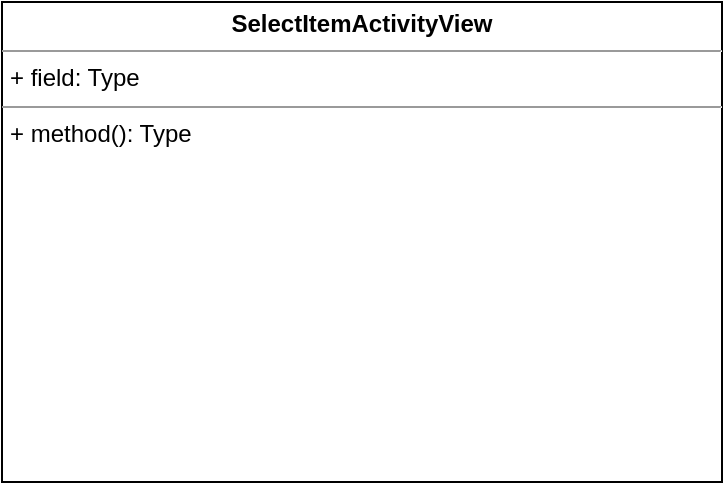 <mxfile version="17.1.3" type="github">
  <diagram id="UHKBRwJ6IzA9Z35Ti2zY" name="Page-1">
    <mxGraphModel dx="701" dy="474" grid="1" gridSize="10" guides="1" tooltips="1" connect="1" arrows="1" fold="1" page="1" pageScale="1" pageWidth="827" pageHeight="1169" math="0" shadow="0">
      <root>
        <mxCell id="0" />
        <mxCell id="1" parent="0" />
        <mxCell id="gqCtkMJ9_VWCPXgvb4sY-1" value="&lt;p style=&quot;margin: 0px ; margin-top: 4px ; text-align: center&quot;&gt;&lt;b&gt;SelectItemActivityView&lt;/b&gt;&lt;/p&gt;&lt;hr size=&quot;1&quot;&gt;&lt;p style=&quot;margin: 0px ; margin-left: 4px&quot;&gt;+ field: Type&lt;/p&gt;&lt;hr size=&quot;1&quot;&gt;&lt;p style=&quot;margin: 0px ; margin-left: 4px&quot;&gt;+ method(): Type&lt;/p&gt;" style="verticalAlign=top;align=left;overflow=fill;fontSize=12;fontFamily=Helvetica;html=1;" vertex="1" parent="1">
          <mxGeometry x="80" y="80" width="360" height="240" as="geometry" />
        </mxCell>
      </root>
    </mxGraphModel>
  </diagram>
</mxfile>
